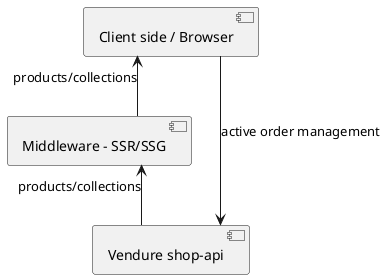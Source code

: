 @startuml
skinparam linetype ortho
[Client side / Browser] <-- [Middleware - SSR/SSG] : products/collections
[Middleware - SSR/SSG] <-- [Vendure shop-api] : products/collections
[Client side / Browser] --> [Vendure shop-api] : active order management
@enduml